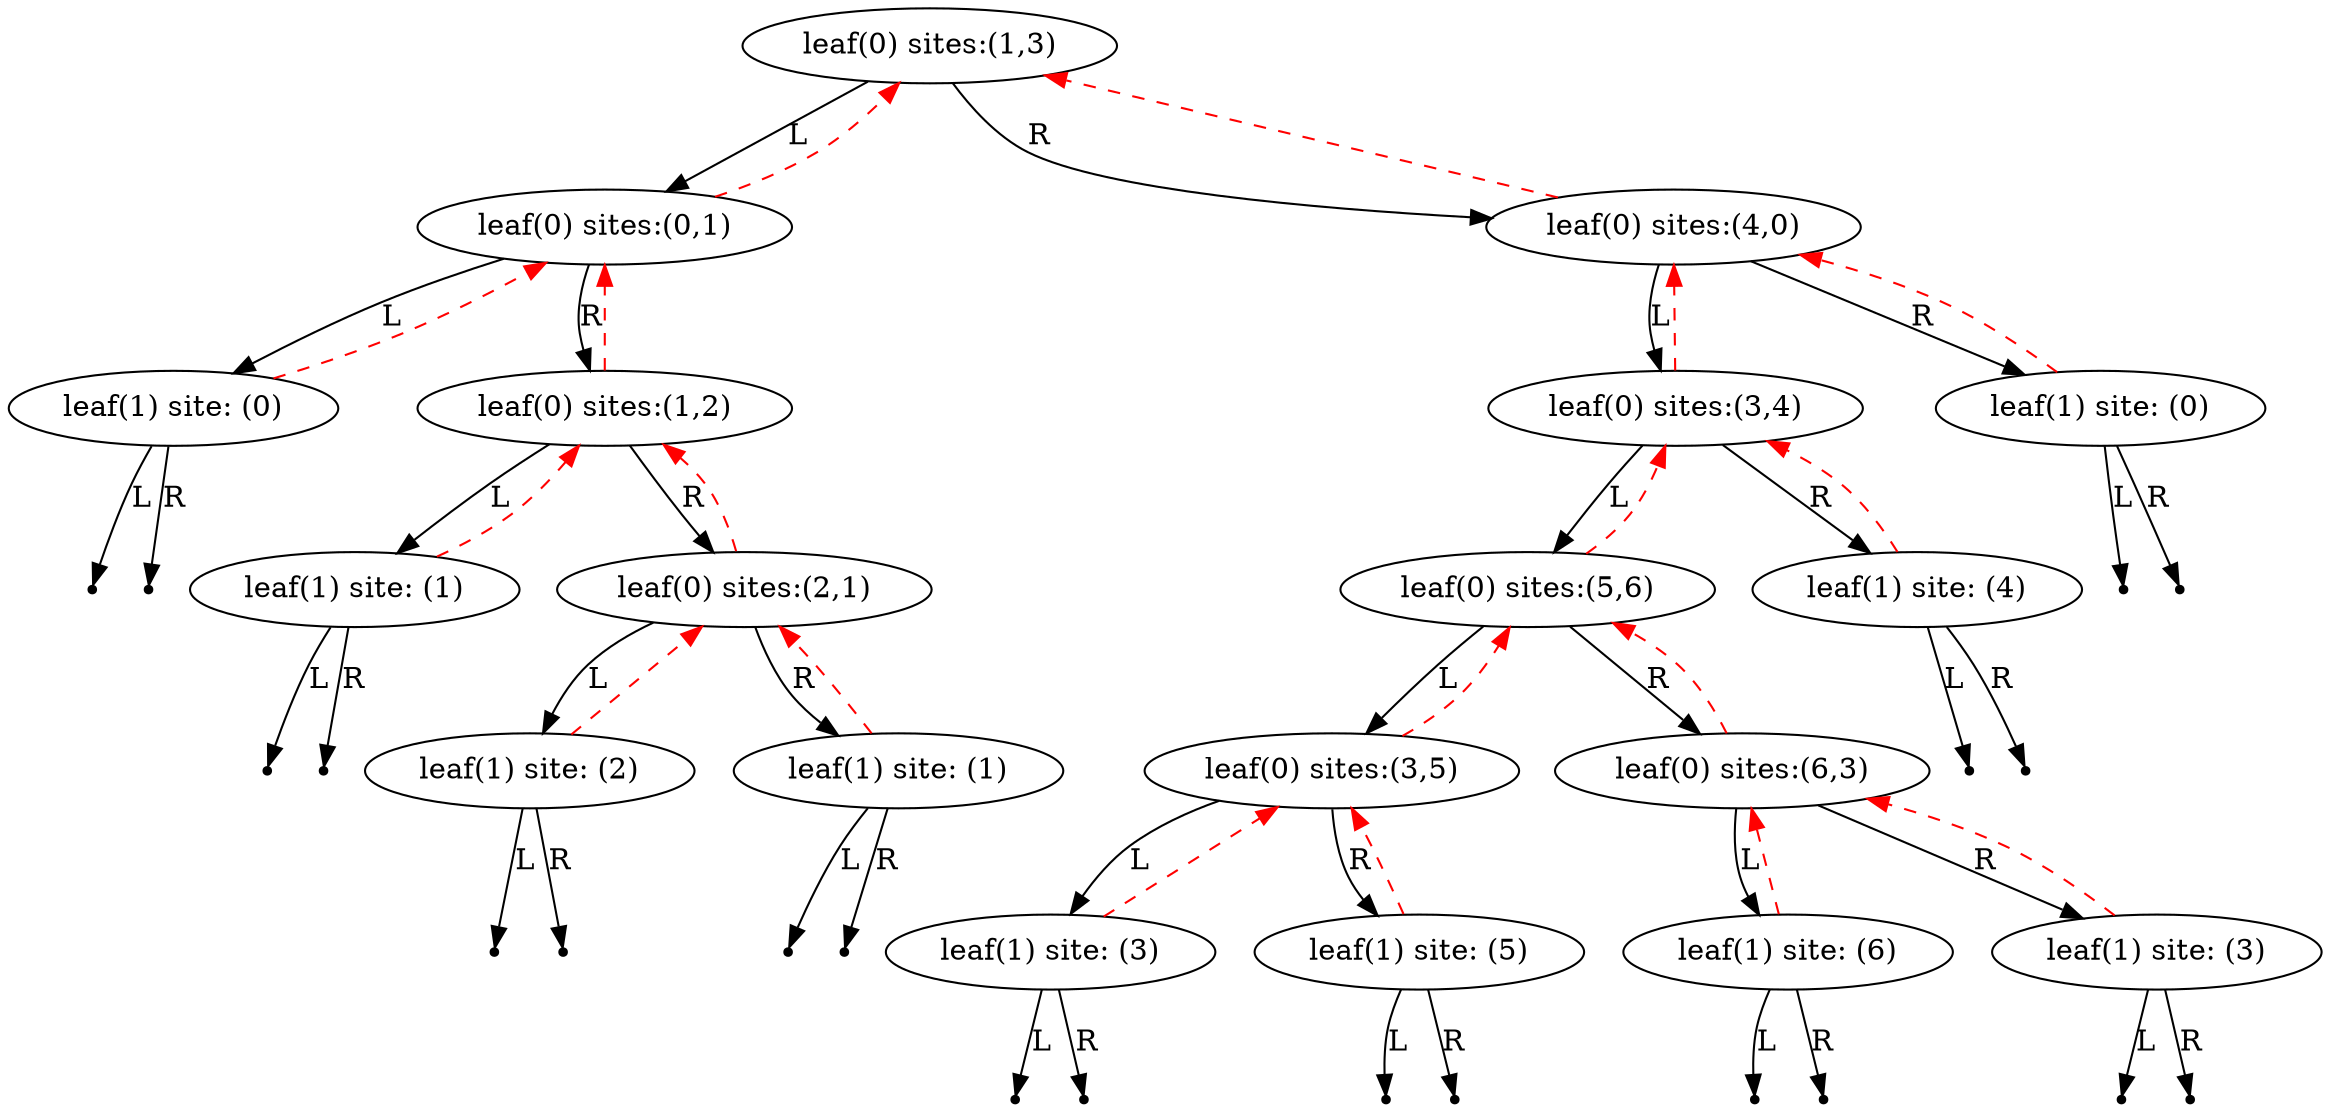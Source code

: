 digraph{
868351965[label="leaf(0) sites:(1,3)"];
868351965 -> 765334738[label="L"]
765334738[label="leaf(0) sites:(0,1)"];
765334738 -> 295808629[label="L"]
295808629[label="leaf(1) site: (0)"];
nullptr_l_295808629[shape=point];
295808629 -> nullptr_l_295808629[label="L"]
nullptr_r_295808629[shape=point];
295808629 -> nullptr_r_295808629[label="R"]
295808629 -> 765334738[color=red style=dashed]
765334738 -> 1555810283[label="R"]
1555810283[label="leaf(0) sites:(1,2)"];
1555810283 -> 1510627799[label="L"]
1510627799[label="leaf(1) site: (1)"];
nullptr_l_1510627799[shape=point];
1510627799 -> nullptr_l_1510627799[label="L"]
nullptr_r_1510627799[shape=point];
1510627799 -> nullptr_r_1510627799[label="R"]
1510627799 -> 1555810283[color=red style=dashed]
1555810283 -> 1994368778[label="R"]
1994368778[label="leaf(0) sites:(2,1)"];
1994368778 -> 469460817[label="L"]
469460817[label="leaf(1) site: (2)"];
nullptr_l_469460817[shape=point];
469460817 -> nullptr_l_469460817[label="L"]
nullptr_r_469460817[shape=point];
469460817 -> nullptr_r_469460817[label="R"]
469460817 -> 1994368778[color=red style=dashed]
1994368778 -> 1695238268[label="R"]
1695238268[label="leaf(1) site: (1)"];
nullptr_l_1695238268[shape=point];
1695238268 -> nullptr_l_1695238268[label="L"]
nullptr_r_1695238268[shape=point];
1695238268 -> nullptr_r_1695238268[label="R"]
1695238268 -> 1994368778[color=red style=dashed]
1994368778 -> 1555810283[color=red style=dashed]
1555810283 -> 765334738[color=red style=dashed]
765334738 -> 868351965[color=red style=dashed]
868351965 -> 129329764[label="R"]
129329764[label="leaf(0) sites:(4,0)"];
129329764 -> 1755282109[label="L"]
1755282109[label="leaf(0) sites:(3,4)"];
1755282109 -> 556605234[label="L"]
556605234[label="leaf(0) sites:(5,6)"];
556605234 -> 1877740604[label="L"]
1877740604[label="leaf(0) sites:(3,5)"];
1877740604 -> 1554471545[label="L"]
1554471545[label="leaf(1) site: (3)"];
nullptr_l_1554471545[shape=point];
1554471545 -> nullptr_l_1554471545[label="L"]
nullptr_r_1554471545[shape=point];
1554471545 -> nullptr_r_1554471545[label="R"]
1554471545 -> 1877740604[color=red style=dashed]
1877740604 -> 1078092743[label="R"]
1078092743[label="leaf(1) site: (5)"];
nullptr_l_1078092743[shape=point];
1078092743 -> nullptr_l_1078092743[label="L"]
nullptr_r_1078092743[shape=point];
1078092743 -> nullptr_r_1078092743[label="R"]
1078092743 -> 1877740604[color=red style=dashed]
1877740604 -> 556605234[color=red style=dashed]
556605234 -> 833933430[label="R"]
833933430[label="leaf(0) sites:(6,3)"];
833933430 -> 1210384918[label="L"]
1210384918[label="leaf(1) site: (6)"];
nullptr_l_1210384918[shape=point];
1210384918 -> nullptr_l_1210384918[label="L"]
nullptr_r_1210384918[shape=point];
1210384918 -> nullptr_r_1210384918[label="R"]
1210384918 -> 833933430[color=red style=dashed]
833933430 -> 447201866[label="R"]
447201866[label="leaf(1) site: (3)"];
nullptr_l_447201866[shape=point];
447201866 -> nullptr_l_447201866[label="L"]
nullptr_r_447201866[shape=point];
447201866 -> nullptr_r_447201866[label="R"]
447201866 -> 833933430[color=red style=dashed]
833933430 -> 556605234[color=red style=dashed]
556605234 -> 1755282109[color=red style=dashed]
1755282109 -> 592327759[label="R"]
592327759[label="leaf(1) site: (4)"];
nullptr_l_592327759[shape=point];
592327759 -> nullptr_l_592327759[label="L"]
nullptr_r_592327759[shape=point];
592327759 -> nullptr_r_592327759[label="R"]
592327759 -> 1755282109[color=red style=dashed]
1755282109 -> 129329764[color=red style=dashed]
129329764 -> 245246554[label="R"]
245246554[label="leaf(1) site: (0)"];
nullptr_l_245246554[shape=point];
245246554 -> nullptr_l_245246554[label="L"]
nullptr_r_245246554[shape=point];
245246554 -> nullptr_r_245246554[label="R"]
245246554 -> 129329764[color=red style=dashed]
129329764 -> 868351965[color=red style=dashed]
}
